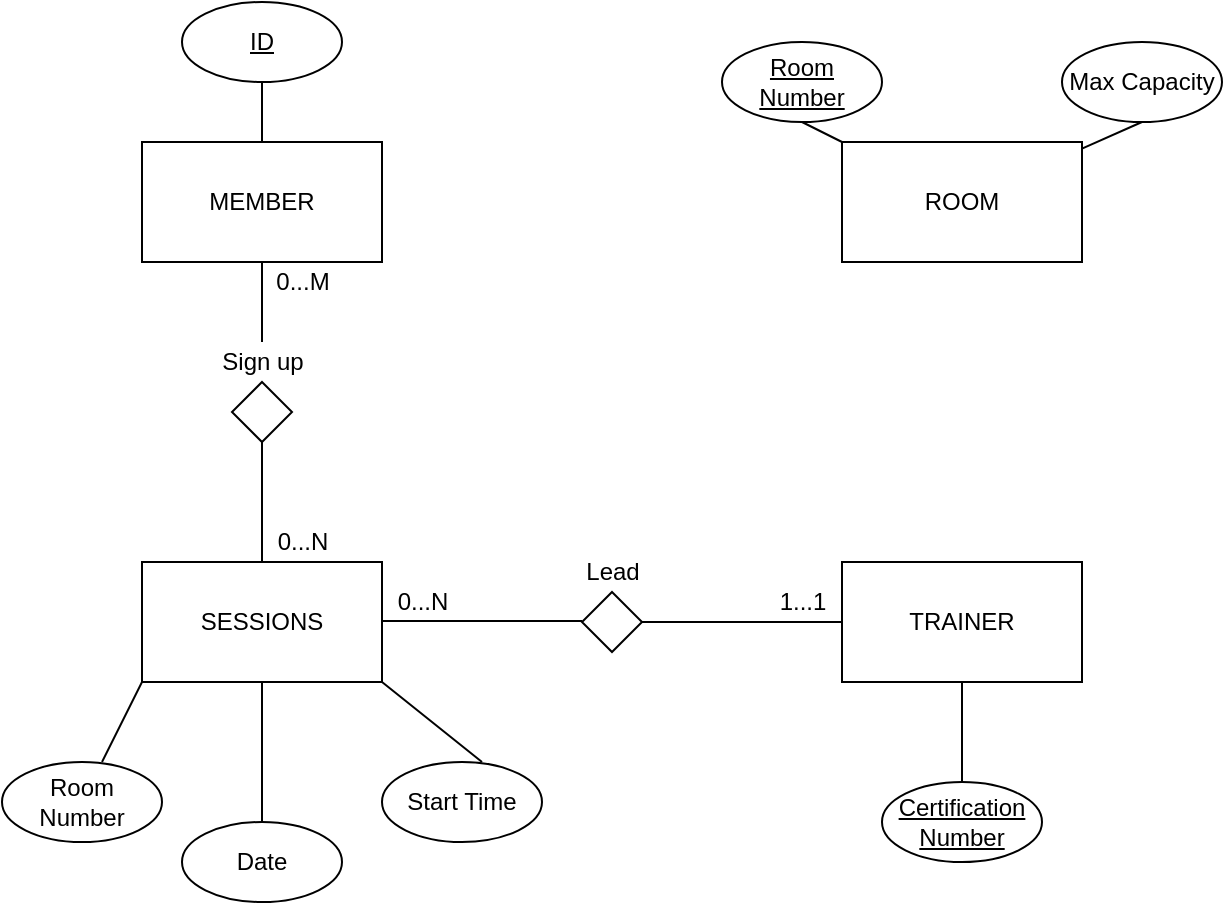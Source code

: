 <mxfile type="github" version="12.6.5">
  <diagram id="sJEDQ1FDgJrnj1U0HVIR" name="Page-1">
    <mxGraphModel grid="1" dx="768" dy="498" gridSize="10" guides="1" tooltips="1" connect="1" arrows="1" fold="1" page="1" pageScale="1" pageWidth="850" pageHeight="1100" math="0" shadow="0">
      <root>
        <mxCell id="0"/>
        <mxCell id="1" parent="0"/>
        <mxCell id="aYUSD6C4PKZgxw3aKRPT-1" value="" style="rhombus;whiteSpace=wrap;html=1;" parent="1" vertex="1">
          <mxGeometry as="geometry" y="300" x="215" height="30" width="30"/>
        </mxCell>
        <mxCell id="aYUSD6C4PKZgxw3aKRPT-2" value="ROOM" style="rounded=0;whiteSpace=wrap;html=1;" parent="1" vertex="1">
          <mxGeometry as="geometry" y="180" x="520" height="60" width="120"/>
        </mxCell>
        <mxCell id="aYUSD6C4PKZgxw3aKRPT-3" value="MEMBER" style="rounded=0;whiteSpace=wrap;html=1;" parent="1" vertex="1">
          <mxGeometry as="geometry" y="180" x="170" height="60" width="120"/>
        </mxCell>
        <mxCell id="aYUSD6C4PKZgxw3aKRPT-4" value="SESSIONS" style="rounded=0;whiteSpace=wrap;html=1;" parent="1" vertex="1">
          <mxGeometry as="geometry" y="390" x="170" height="60" width="120"/>
        </mxCell>
        <mxCell id="aYUSD6C4PKZgxw3aKRPT-5" value="TRAINER" style="rounded=0;whiteSpace=wrap;html=1;" parent="1" vertex="1">
          <mxGeometry as="geometry" y="390" x="520" height="60" width="120"/>
        </mxCell>
        <mxCell id="aYUSD6C4PKZgxw3aKRPT-6" value="&lt;u&gt;Room Number&lt;/u&gt;" style="ellipse;whiteSpace=wrap;html=1;" parent="1" vertex="1">
          <mxGeometry as="geometry" y="130" x="460" height="40" width="80"/>
        </mxCell>
        <mxCell id="aYUSD6C4PKZgxw3aKRPT-7" value="Max Capacity" style="ellipse;whiteSpace=wrap;html=1;" parent="1" vertex="1">
          <mxGeometry as="geometry" y="130" x="630" height="40" width="80"/>
        </mxCell>
        <mxCell id="aYUSD6C4PKZgxw3aKRPT-12" value="" style="endArrow=none;html=1;entryX=0.5;entryY=1;entryDx=0;entryDy=0;exitX=0;exitY=0;exitDx=0;exitDy=0;" target="aYUSD6C4PKZgxw3aKRPT-6" parent="1" edge="1" source="aYUSD6C4PKZgxw3aKRPT-2">
          <mxGeometry as="geometry" relative="1" height="50" width="50">
            <mxPoint as="sourcePoint" y="520" x="30"/>
            <mxPoint as="targetPoint" y="470" x="80"/>
          </mxGeometry>
        </mxCell>
        <mxCell id="aYUSD6C4PKZgxw3aKRPT-13" value="" style="endArrow=none;html=1;entryX=0.5;entryY=1;entryDx=0;entryDy=0;" target="aYUSD6C4PKZgxw3aKRPT-7" parent="1" edge="1" source="aYUSD6C4PKZgxw3aKRPT-2">
          <mxGeometry as="geometry" relative="1" height="50" width="50">
            <mxPoint as="sourcePoint" y="190" x="530"/>
            <mxPoint as="targetPoint" y="170" x="510"/>
          </mxGeometry>
        </mxCell>
        <mxCell id="aYUSD6C4PKZgxw3aKRPT-14" value="Room Number" style="ellipse;whiteSpace=wrap;html=1;" parent="1" vertex="1">
          <mxGeometry as="geometry" y="490" x="100" height="40" width="80"/>
        </mxCell>
        <mxCell id="aYUSD6C4PKZgxw3aKRPT-15" value="" style="endArrow=none;html=1;entryX=0.625;entryY=0;entryDx=0;entryDy=0;exitX=0;exitY=1;exitDx=0;exitDy=0;entryPerimeter=0;" target="aYUSD6C4PKZgxw3aKRPT-14" parent="1" edge="1" source="aYUSD6C4PKZgxw3aKRPT-4">
          <mxGeometry as="geometry" relative="1" height="50" width="50">
            <mxPoint as="sourcePoint" y="450" x="100"/>
            <mxPoint as="targetPoint" y="830" x="-280"/>
          </mxGeometry>
        </mxCell>
        <mxCell id="aYUSD6C4PKZgxw3aKRPT-18" value="Date" style="ellipse;whiteSpace=wrap;html=1;" parent="1" vertex="1">
          <mxGeometry as="geometry" y="520" x="190" height="40" width="80"/>
        </mxCell>
        <mxCell id="aYUSD6C4PKZgxw3aKRPT-19" value="" style="endArrow=none;html=1;entryX=0.5;entryY=0;entryDx=0;entryDy=0;exitX=0.5;exitY=1;exitDx=0;exitDy=0;" target="aYUSD6C4PKZgxw3aKRPT-18" parent="1" edge="1" source="aYUSD6C4PKZgxw3aKRPT-4">
          <mxGeometry as="geometry" relative="1" height="50" width="50">
            <mxPoint as="sourcePoint" y="480" x="260"/>
            <mxPoint as="targetPoint" y="860" x="-190"/>
          </mxGeometry>
        </mxCell>
        <mxCell id="aYUSD6C4PKZgxw3aKRPT-20" value="Start Time" style="ellipse;whiteSpace=wrap;html=1;" parent="1" vertex="1">
          <mxGeometry as="geometry" y="490" x="290" height="40" width="80"/>
        </mxCell>
        <mxCell id="aYUSD6C4PKZgxw3aKRPT-21" value="" style="endArrow=none;html=1;entryX=0.625;entryY=0;entryDx=0;entryDy=0;exitX=1;exitY=1;exitDx=0;exitDy=0;entryPerimeter=0;" target="aYUSD6C4PKZgxw3aKRPT-20" parent="1" edge="1" source="aYUSD6C4PKZgxw3aKRPT-4">
          <mxGeometry as="geometry" relative="1" height="50" width="50">
            <mxPoint as="sourcePoint" y="450" x="360"/>
            <mxPoint as="targetPoint" y="830" x="-90"/>
          </mxGeometry>
        </mxCell>
        <mxCell id="aYUSD6C4PKZgxw3aKRPT-23" value="&lt;u&gt;ID&lt;/u&gt;" style="ellipse;whiteSpace=wrap;html=1;" parent="1" vertex="1">
          <mxGeometry as="geometry" y="110" x="190" height="40" width="80"/>
        </mxCell>
        <mxCell id="aYUSD6C4PKZgxw3aKRPT-24" value="" style="endArrow=none;html=1;entryX=0.5;entryY=1;entryDx=0;entryDy=0;exitX=0.5;exitY=0;exitDx=0;exitDy=0;" target="aYUSD6C4PKZgxw3aKRPT-23" parent="1" edge="1" source="aYUSD6C4PKZgxw3aKRPT-3">
          <mxGeometry as="geometry" relative="1" height="50" width="50">
            <mxPoint as="sourcePoint" y="70" x="260"/>
            <mxPoint as="targetPoint" y="450" x="-190"/>
          </mxGeometry>
        </mxCell>
        <mxCell id="aYUSD6C4PKZgxw3aKRPT-25" value="&lt;u&gt;Certification Number&lt;/u&gt;" style="ellipse;whiteSpace=wrap;html=1;" parent="1" vertex="1">
          <mxGeometry as="geometry" y="500" x="540" height="40" width="80"/>
        </mxCell>
        <mxCell id="aYUSD6C4PKZgxw3aKRPT-26" value="" style="endArrow=none;html=1;entryX=0.5;entryY=0;entryDx=0;entryDy=0;exitX=0.5;exitY=1;exitDx=0;exitDy=0;" target="aYUSD6C4PKZgxw3aKRPT-25" parent="1" edge="1" source="aYUSD6C4PKZgxw3aKRPT-5">
          <mxGeometry as="geometry" relative="1" height="50" width="50">
            <mxPoint as="sourcePoint" y="570" x="580"/>
            <mxPoint as="targetPoint" y="840" x="160"/>
          </mxGeometry>
        </mxCell>
        <mxCell id="aYUSD6C4PKZgxw3aKRPT-27" value="" style="endArrow=none;html=1;entryX=0.5;entryY=1;entryDx=0;entryDy=0;exitX=0.5;exitY=0;exitDx=0;exitDy=0;" target="aYUSD6C4PKZgxw3aKRPT-1" parent="1" edge="1" source="aYUSD6C4PKZgxw3aKRPT-4">
          <mxGeometry as="geometry" relative="1" height="50" width="50">
            <mxPoint as="sourcePoint" y="630" x="100"/>
            <mxPoint as="targetPoint" y="580" x="150"/>
          </mxGeometry>
        </mxCell>
        <mxCell id="aYUSD6C4PKZgxw3aKRPT-28" value="" style="endArrow=none;html=1;entryX=0.5;entryY=0;entryDx=0;entryDy=0;exitX=0.5;exitY=1;exitDx=0;exitDy=0;" target="aYUSD6C4PKZgxw3aKRPT-1" parent="1" edge="1" source="aYUSD6C4PKZgxw3aKRPT-29">
          <mxGeometry as="geometry" relative="1" height="50" width="50">
            <mxPoint as="sourcePoint" y="400" x="240"/>
            <mxPoint as="targetPoint" y="340" x="240"/>
          </mxGeometry>
        </mxCell>
        <mxCell id="aYUSD6C4PKZgxw3aKRPT-29" value="Sign up" style="text;html=1;align=center;verticalAlign=middle;resizable=0;points=[];autosize=1;" parent="1" vertex="1">
          <mxGeometry as="geometry" y="280" x="200" height="20" width="60"/>
        </mxCell>
        <mxCell id="aYUSD6C4PKZgxw3aKRPT-30" value="" style="endArrow=none;html=1;entryX=0.5;entryY=0;entryDx=0;entryDy=0;exitX=0.5;exitY=1;exitDx=0;exitDy=0;" target="aYUSD6C4PKZgxw3aKRPT-29" parent="1" edge="1" source="aYUSD6C4PKZgxw3aKRPT-3">
          <mxGeometry as="geometry" relative="1" height="50" width="50">
            <mxPoint as="sourcePoint" y="240" x="230"/>
            <mxPoint as="targetPoint" y="300" x="230"/>
          </mxGeometry>
        </mxCell>
        <mxCell id="aYUSD6C4PKZgxw3aKRPT-31" value="0...N" style="text;html=1;align=center;verticalAlign=middle;resizable=0;points=[];autosize=1;" parent="1" vertex="1">
          <mxGeometry as="geometry" y="370" x="230" height="20" width="40"/>
        </mxCell>
        <mxCell id="aYUSD6C4PKZgxw3aKRPT-32" value="0...M" style="text;html=1;align=center;verticalAlign=middle;resizable=0;points=[];autosize=1;" parent="1" vertex="1">
          <mxGeometry as="geometry" y="240" x="230" height="20" width="40"/>
        </mxCell>
        <mxCell id="aYUSD6C4PKZgxw3aKRPT-33" value="" style="rhombus;whiteSpace=wrap;html=1;" parent="1" vertex="1">
          <mxGeometry as="geometry" y="405" x="390" height="30" width="30"/>
        </mxCell>
        <mxCell id="aYUSD6C4PKZgxw3aKRPT-34" value="" style="endArrow=none;html=1;exitX=0;exitY=0.5;exitDx=0;exitDy=0;entryX=1;entryY=0.5;entryDx=0;entryDy=0;" target="aYUSD6C4PKZgxw3aKRPT-33" parent="1" edge="1" source="aYUSD6C4PKZgxw3aKRPT-5">
          <mxGeometry as="geometry" relative="1" height="50" width="50">
            <mxPoint as="sourcePoint" y="480" x="420"/>
            <mxPoint as="targetPoint" y="340" x="510"/>
          </mxGeometry>
        </mxCell>
        <mxCell id="aYUSD6C4PKZgxw3aKRPT-35" value="Lead" style="text;html=1;align=center;verticalAlign=middle;resizable=0;points=[];autosize=1;" parent="1" vertex="1">
          <mxGeometry as="geometry" y="385" x="385" height="20" width="40"/>
        </mxCell>
        <mxCell id="aYUSD6C4PKZgxw3aKRPT-37" value="" style="endArrow=none;html=1;exitX=0;exitY=0.5;exitDx=0;exitDy=0;entryX=1;entryY=0.5;entryDx=0;entryDy=0;" parent="1" edge="1">
          <mxGeometry as="geometry" relative="1" height="50" width="50">
            <mxPoint as="sourcePoint" y="419.5" x="390"/>
            <mxPoint as="targetPoint" y="419.5" x="290"/>
          </mxGeometry>
        </mxCell>
        <mxCell id="aYUSD6C4PKZgxw3aKRPT-38" value="0...N" style="text;html=1;align=center;verticalAlign=middle;resizable=0;points=[];autosize=1;" parent="1" vertex="1">
          <mxGeometry as="geometry" y="400" x="290" height="20" width="40"/>
        </mxCell>
        <mxCell id="aYUSD6C4PKZgxw3aKRPT-39" value="1...1" style="text;html=1;align=center;verticalAlign=middle;resizable=0;points=[];autosize=1;" parent="1" vertex="1">
          <mxGeometry as="geometry" y="400" x="480" height="20" width="40"/>
        </mxCell>
      </root>
    </mxGraphModel>
  </diagram>
</mxfile>
